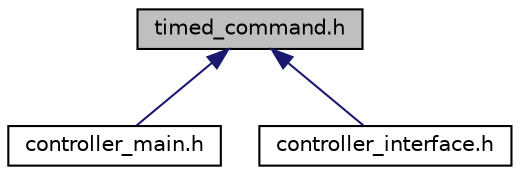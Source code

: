 digraph "timed_command.h"
{
 // LATEX_PDF_SIZE
  edge [fontname="Helvetica",fontsize="10",labelfontname="Helvetica",labelfontsize="10"];
  node [fontname="Helvetica",fontsize="10",shape=record];
  Node1 [label="timed_command.h",height=0.2,width=0.4,color="black", fillcolor="grey75", style="filled", fontcolor="black",tooltip=" "];
  Node1 -> Node2 [dir="back",color="midnightblue",fontsize="10",style="solid",fontname="Helvetica"];
  Node2 [label="controller_main.h",height=0.2,width=0.4,color="black", fillcolor="white", style="filled",URL="$controller__main_8h.html",tooltip="Main brains for the controller. DO NOT INCLUDE. Include a controller_interface instead."];
  Node1 -> Node3 [dir="back",color="midnightblue",fontsize="10",style="solid",fontname="Helvetica"];
  Node3 [label="controller_interface.h",height=0.2,width=0.4,color="black", fillcolor="white", style="filled",URL="$controller__interface_8h.html",tooltip=" "];
}
